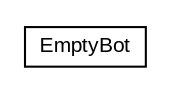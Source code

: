 #!/usr/local/bin/dot
#
# Class diagram 
# Generated by UMLGraph version 5.1 (http://www.umlgraph.org/)
#

digraph G {
	edge [fontname="arial",fontsize=10,labelfontname="arial",labelfontsize=10];
	node [fontname="arial",fontsize=10,shape=plaintext];
	nodesep=0.25;
	ranksep=0.5;
	// com.mycompany.test1.EmptyBot
	c0 [label=<<table title="com.mycompany.test1.EmptyBot" border="0" cellborder="1" cellspacing="0" cellpadding="2" port="p" href="./EmptyBot.html">
		<tr><td><table border="0" cellspacing="0" cellpadding="1">
<tr><td align="center" balign="center"> EmptyBot </td></tr>
		</table></td></tr>
		</table>>, fontname="arial", fontcolor="black", fontsize=10.0];
}

